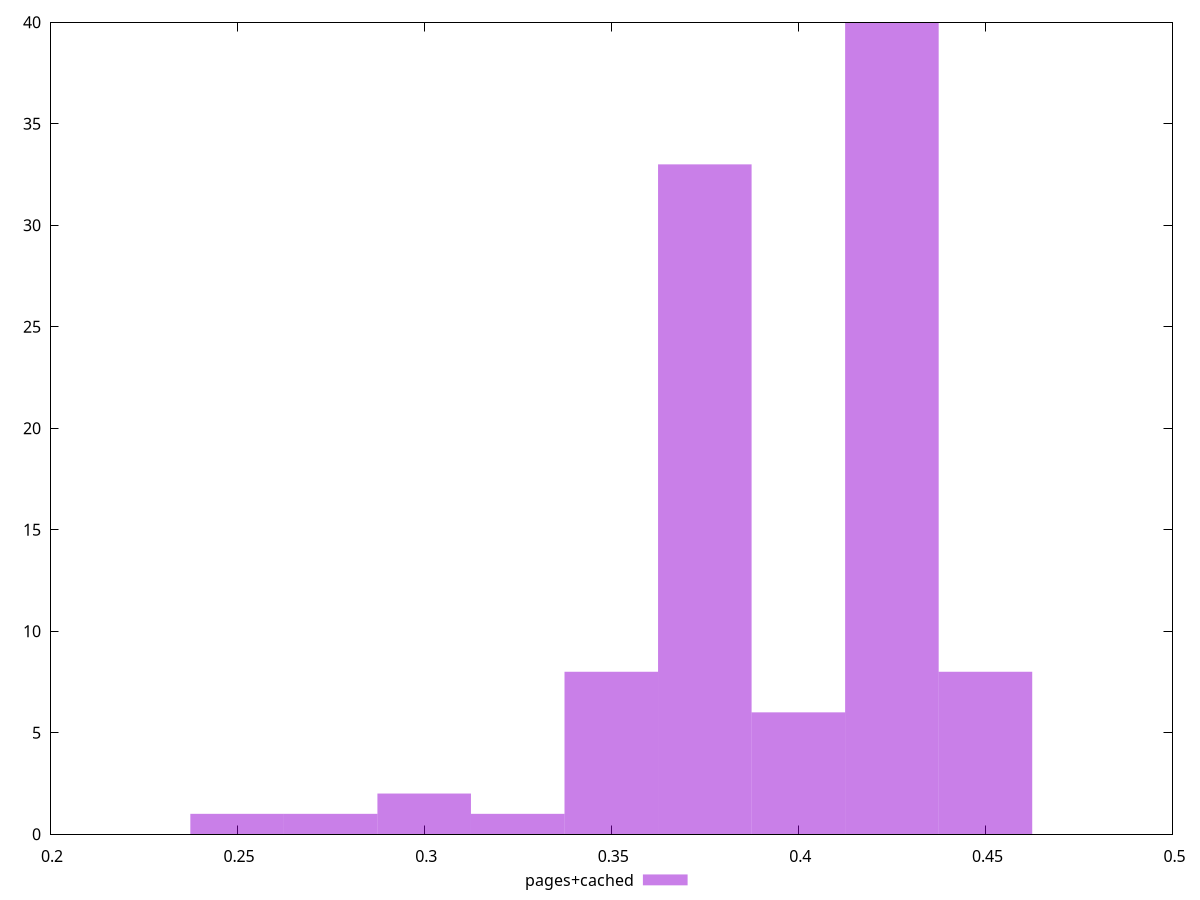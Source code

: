 $_pagesCached <<EOF
0.40000720086529495 6
0.37500675081121404 33
0.42500765091937587 40
0.2750049505948903 1
0.45000810097345684 8
0.3000054006489712 2
0.35000630075713307 8
0.25000450054080936 1
0.32500585070305216 1
EOF
set key outside below
set terminal pngcairo
set output "report_00004_2020-11-02T20-21-41.718Z/max-potential-fid/pages+cached//hist.png"
set yrange [0:40]
set boxwidth 0.025000450054080935
set style fill transparent solid 0.5 noborder
plot $_pagesCached title "pages+cached" with boxes ,